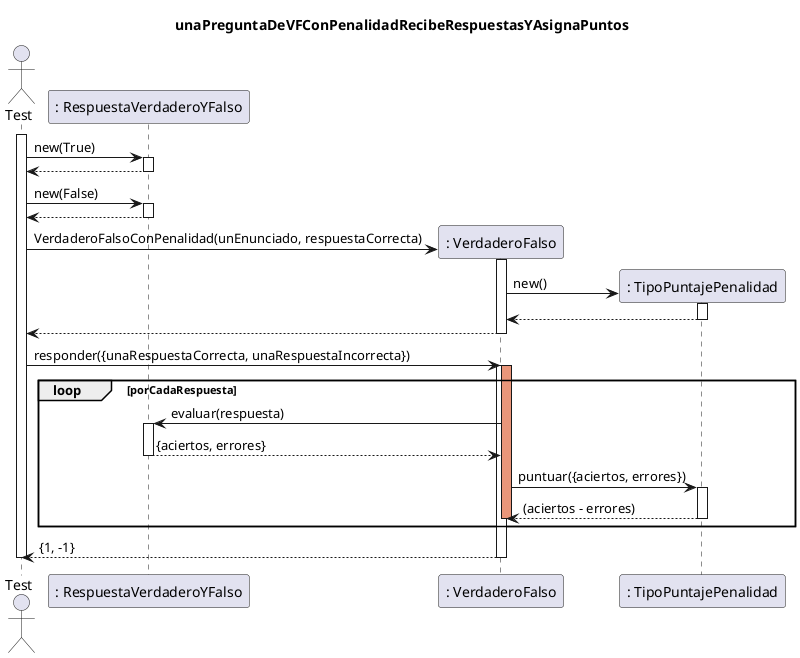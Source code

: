 @startuml
skinparam classAttributeIconSize 0

title unaPreguntaDeVFConPenalidadRecibeRespuestasYAsignaPuntos

actor Test
participant ": RespuestaVerdaderoYFalso" as respuesta
participant ": VerdaderoFalso" as preguntaVF
participant ": TipoPuntajePenalidad" as puntaje

activate Test

    Test -> respuesta: new(True)
    activate respuesta
        respuesta --> Test
    deactivate respuesta

    Test -> respuesta: new(False)
    activate respuesta
        respuesta --> Test
    deactivate respuesta

    create preguntaVF
    Test -> preguntaVF: VerdaderoFalsoConPenalidad(unEnunciado, respuestaCorrecta)
    activate preguntaVF
        create puntaje
        preguntaVF -> puntaje: new() 
            activate puntaje
                puntaje --> preguntaVF
            deactivate puntaje
        preguntaVF --> Test
    deactivate preguntaVF

    Test -> preguntaVF: responder({unaRespuestaCorrecta, unaRespuestaIncorrecta})
    activate preguntaVF
        loop porCadaRespuesta
            activate preguntaVF #DarkSalmon
                preguntaVF -> respuesta: evaluar(respuesta)
                activate respuesta
                    respuesta --> preguntaVF: {aciertos, errores}
                deactivate respuesta
                preguntaVF -> puntaje: puntuar({aciertos, errores})
                    activate puntaje
                        puntaje --> preguntaVF: (aciertos - errores)
                    deactivate puntaje
            deactivate preguntaVF
        end
        preguntaVF --> Test: {1, -1}
    deactivate preguntaVF

deactivate Test


@enduml